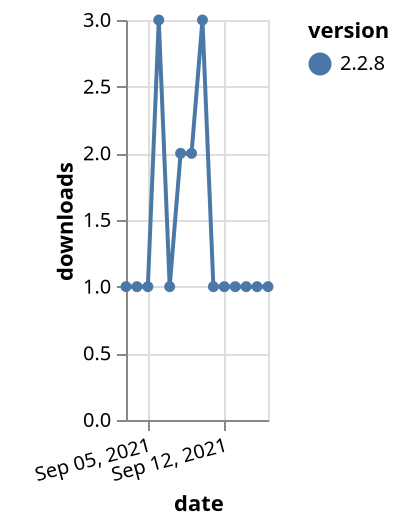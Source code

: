 {"$schema": "https://vega.github.io/schema/vega-lite/v5.json", "description": "A simple bar chart with embedded data.", "data": {"values": [{"date": "2021-09-03", "total": 777, "delta": 1, "version": "2.2.8"}, {"date": "2021-09-04", "total": 778, "delta": 1, "version": "2.2.8"}, {"date": "2021-09-05", "total": 779, "delta": 1, "version": "2.2.8"}, {"date": "2021-09-06", "total": 782, "delta": 3, "version": "2.2.8"}, {"date": "2021-09-07", "total": 783, "delta": 1, "version": "2.2.8"}, {"date": "2021-09-08", "total": 785, "delta": 2, "version": "2.2.8"}, {"date": "2021-09-09", "total": 787, "delta": 2, "version": "2.2.8"}, {"date": "2021-09-10", "total": 790, "delta": 3, "version": "2.2.8"}, {"date": "2021-09-11", "total": 791, "delta": 1, "version": "2.2.8"}, {"date": "2021-09-12", "total": 792, "delta": 1, "version": "2.2.8"}, {"date": "2021-09-13", "total": 793, "delta": 1, "version": "2.2.8"}, {"date": "2021-09-14", "total": 794, "delta": 1, "version": "2.2.8"}, {"date": "2021-09-15", "total": 795, "delta": 1, "version": "2.2.8"}, {"date": "2021-09-16", "total": 796, "delta": 1, "version": "2.2.8"}]}, "width": "container", "mark": {"type": "line", "point": {"filled": true}}, "encoding": {"x": {"field": "date", "type": "temporal", "timeUnit": "yearmonthdate", "title": "date", "axis": {"labelAngle": -15}}, "y": {"field": "delta", "type": "quantitative", "title": "downloads"}, "color": {"field": "version", "type": "nominal"}, "tooltip": {"field": "delta"}}}